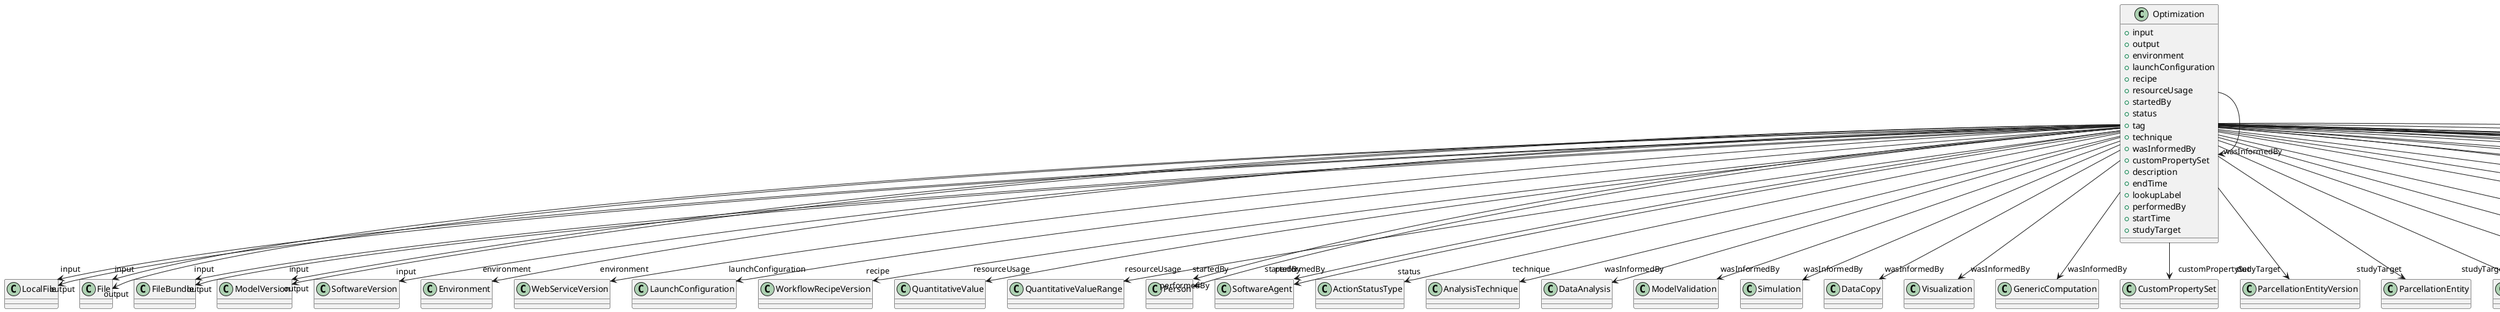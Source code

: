@startuml
class Optimization {
+input
+output
+environment
+launchConfiguration
+recipe
+resourceUsage
+startedBy
+status
+tag
+technique
+wasInformedBy
+customPropertySet
+description
+endTime
+lookupLabel
+performedBy
+startTime
+studyTarget

}
Optimization -d-> "input" LocalFile
Optimization -d-> "input" File
Optimization -d-> "input" FileBundle
Optimization -d-> "input" ModelVersion
Optimization -d-> "input" SoftwareVersion
Optimization -d-> "output" LocalFile
Optimization -d-> "output" File
Optimization -d-> "output" FileBundle
Optimization -d-> "output" ModelVersion
Optimization -d-> "environment" Environment
Optimization -d-> "environment" WebServiceVersion
Optimization -d-> "launchConfiguration" LaunchConfiguration
Optimization -d-> "recipe" WorkflowRecipeVersion
Optimization -d-> "resourceUsage" QuantitativeValue
Optimization -d-> "resourceUsage" QuantitativeValueRange
Optimization -d-> "startedBy" Person
Optimization -d-> "startedBy" SoftwareAgent
Optimization -d-> "status" ActionStatusType
Optimization -d-> "technique" AnalysisTechnique
Optimization -d-> "wasInformedBy" Optimization
Optimization -d-> "wasInformedBy" DataAnalysis
Optimization -d-> "wasInformedBy" ModelValidation
Optimization -d-> "wasInformedBy" Simulation
Optimization -d-> "wasInformedBy" DataCopy
Optimization -d-> "wasInformedBy" Visualization
Optimization -d-> "wasInformedBy" GenericComputation
Optimization -d-> "customPropertySet" CustomPropertySet
Optimization -d-> "performedBy" Person
Optimization -d-> "performedBy" SoftwareAgent
Optimization -d-> "studyTarget" ParcellationEntityVersion
Optimization -d-> "studyTarget" ParcellationEntity
Optimization -d-> "studyTarget" CustomAnatomicalEntity
Optimization -d-> "studyTarget" BreedingType
Optimization -d-> "studyTarget" OlfactoryStimulusType
Optimization -d-> "studyTarget" GustatoryStimulusType
Optimization -d-> "studyTarget" BiologicalOrder
Optimization -d-> "studyTarget" TermSuggestion
Optimization -d-> "studyTarget" Disease
Optimization -d-> "studyTarget" AuditoryStimulusType
Optimization -d-> "studyTarget" SubcellularEntity
Optimization -d-> "studyTarget" CellCultureType
Optimization -d-> "studyTarget" Species
Optimization -d-> "studyTarget" UBERONParcellation
Optimization -d-> "studyTarget" MolecularEntity
Optimization -d-> "studyTarget" ElectricalStimulusType
Optimization -d-> "studyTarget" GeneticStrainType
Optimization -d-> "studyTarget" OrganismSystem
Optimization -d-> "studyTarget" Organ
Optimization -d-> "studyTarget" OpticalStimulusType
Optimization -d-> "studyTarget" DiseaseModel
Optimization -d-> "studyTarget" VisualStimulusType
Optimization -d-> "studyTarget" Handedness
Optimization -d-> "studyTarget" CellType
Optimization -d-> "studyTarget" BiologicalSex
Optimization -d-> "studyTarget" OrganismSubstance
Optimization -d-> "studyTarget" TactileStimulusType

@enduml